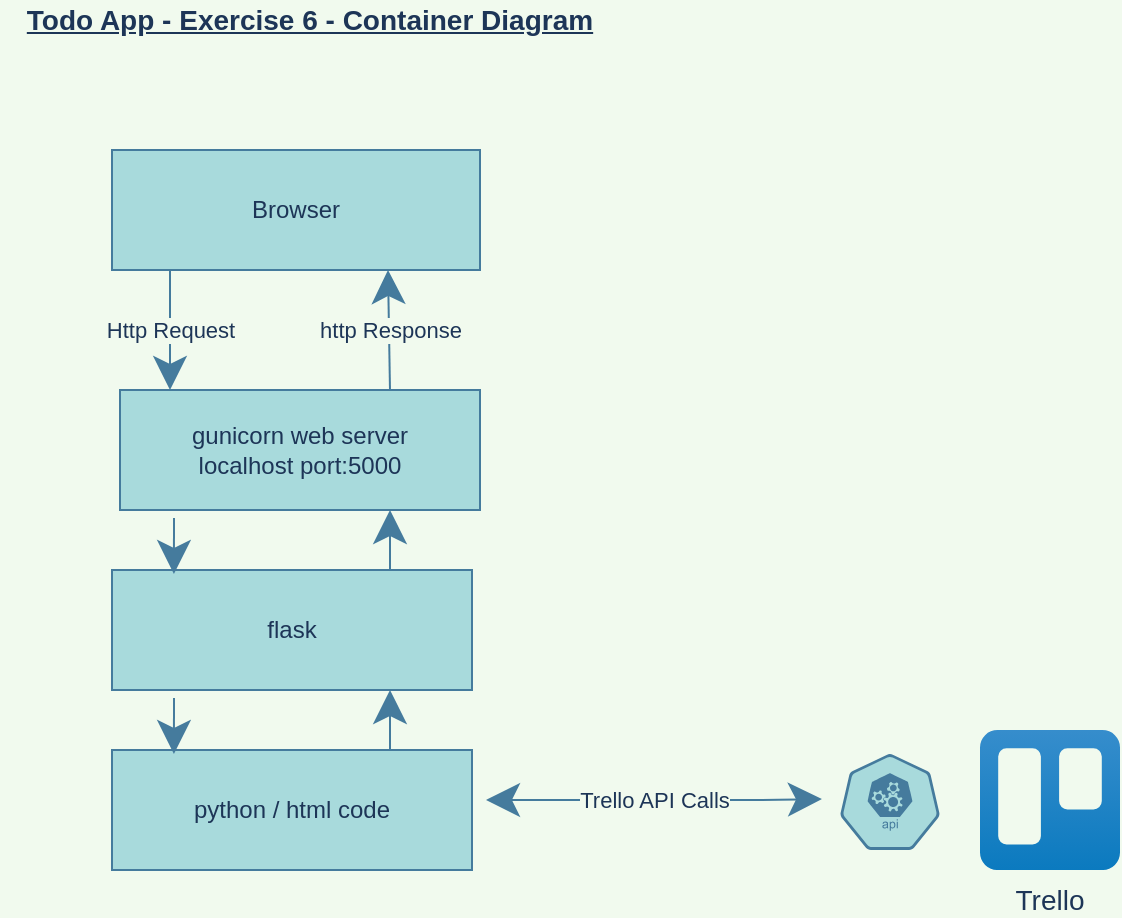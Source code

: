 <mxfile>
    <diagram id="s2r4YdAFziCSmml5yNe7" name="Container">
        <mxGraphModel dx="1249" dy="790" grid="1" gridSize="10" guides="1" tooltips="1" connect="1" arrows="1" fold="1" page="1" pageScale="1" pageWidth="827" pageHeight="1169" background="#F1FAEE" math="0" shadow="0">
            <root>
                <mxCell id="0"/>
                <mxCell id="1" parent="0"/>
                <mxCell id="15" value="Todo App - Exercise 6 - Container Diagram" style="text;html=1;strokeColor=none;fillColor=none;align=center;verticalAlign=middle;whiteSpace=wrap;rounded=0;hachureGap=4;pointerEvents=0;fontSize=14;fontStyle=5;fontColor=#1D3557;" parent="1" vertex="1">
                    <mxGeometry x="40" y="60" width="310" height="20" as="geometry"/>
                </mxCell>
                <mxCell id="16" value="Browser" style="rounded=0;whiteSpace=wrap;html=1;hachureGap=4;pointerEvents=0;fillColor=#A8DADC;strokeColor=#457B9D;fontColor=#1D3557;" parent="1" vertex="1">
                    <mxGeometry x="96" y="135" width="184" height="60" as="geometry"/>
                </mxCell>
                <mxCell id="17" value="Http Request" style="endArrow=none;startArrow=classic;html=1;startSize=14;endSize=14;sourcePerimeterSpacing=8;targetPerimeterSpacing=8;startFill=1;endFill=0;labelBackgroundColor=#F1FAEE;strokeColor=#457B9D;fontColor=#1D3557;" parent="1" edge="1">
                    <mxGeometry width="50" height="50" relative="1" as="geometry">
                        <mxPoint x="125" y="255" as="sourcePoint"/>
                        <mxPoint x="125" y="195" as="targetPoint"/>
                    </mxGeometry>
                </mxCell>
                <mxCell id="18" value="http Response" style="endArrow=classic;startArrow=none;html=1;startSize=14;endSize=14;sourcePerimeterSpacing=8;targetPerimeterSpacing=8;entryX=0.75;entryY=1;entryDx=0;entryDy=0;startFill=0;exitX=0.75;exitY=0;exitDx=0;exitDy=0;labelBackgroundColor=#F1FAEE;strokeColor=#457B9D;fontColor=#1D3557;" parent="1" source="19" target="16" edge="1">
                    <mxGeometry width="50" height="50" relative="1" as="geometry">
                        <mxPoint x="227" y="255" as="sourcePoint"/>
                        <mxPoint x="250" y="245" as="targetPoint"/>
                    </mxGeometry>
                </mxCell>
                <mxCell id="19" value="gunicorn web server&lt;br&gt;localhost port:5000" style="rounded=0;whiteSpace=wrap;html=1;hachureGap=4;pointerEvents=0;fillColor=#A8DADC;strokeColor=#457B9D;fontColor=#1D3557;" parent="1" vertex="1">
                    <mxGeometry x="100" y="255" width="180" height="60" as="geometry"/>
                </mxCell>
                <mxCell id="20" value="flask" style="rounded=0;whiteSpace=wrap;html=1;hachureGap=4;pointerEvents=0;fillColor=#A8DADC;strokeColor=#457B9D;fontColor=#1D3557;" parent="1" vertex="1">
                    <mxGeometry x="96" y="345" width="180" height="60" as="geometry"/>
                </mxCell>
                <mxCell id="21" value="" style="endArrow=classic;html=1;startSize=14;endSize=14;sourcePerimeterSpacing=8;targetPerimeterSpacing=8;entryX=0.172;entryY=0.1;entryDx=0;entryDy=0;entryPerimeter=0;labelBackgroundColor=#F1FAEE;strokeColor=#457B9D;fontColor=#1D3557;" parent="1" edge="1">
                    <mxGeometry width="50" height="50" relative="1" as="geometry">
                        <mxPoint x="127" y="319" as="sourcePoint"/>
                        <mxPoint x="126.96" y="347" as="targetPoint"/>
                    </mxGeometry>
                </mxCell>
                <mxCell id="22" value="" style="endArrow=classic;html=1;startSize=14;endSize=14;sourcePerimeterSpacing=8;targetPerimeterSpacing=8;entryX=0.75;entryY=1;entryDx=0;entryDy=0;labelBackgroundColor=#F1FAEE;strokeColor=#457B9D;fontColor=#1D3557;" parent="1" target="19" edge="1">
                    <mxGeometry width="50" height="50" relative="1" as="geometry">
                        <mxPoint x="235" y="345" as="sourcePoint"/>
                        <mxPoint x="340" y="295" as="targetPoint"/>
                    </mxGeometry>
                </mxCell>
                <mxCell id="23" value="python / html code" style="rounded=0;whiteSpace=wrap;html=1;hachureGap=4;pointerEvents=0;fillColor=#A8DADC;strokeColor=#457B9D;fontColor=#1D3557;" parent="1" vertex="1">
                    <mxGeometry x="96" y="435" width="180" height="60" as="geometry"/>
                </mxCell>
                <mxCell id="24" value="" style="endArrow=classic;html=1;startSize=14;endSize=14;sourcePerimeterSpacing=8;targetPerimeterSpacing=8;entryX=0.172;entryY=0.1;entryDx=0;entryDy=0;entryPerimeter=0;labelBackgroundColor=#F1FAEE;strokeColor=#457B9D;fontColor=#1D3557;" parent="1" edge="1">
                    <mxGeometry width="50" height="50" relative="1" as="geometry">
                        <mxPoint x="127" y="409" as="sourcePoint"/>
                        <mxPoint x="126.96" y="437" as="targetPoint"/>
                    </mxGeometry>
                </mxCell>
                <mxCell id="25" value="" style="endArrow=classic;html=1;startSize=14;endSize=14;sourcePerimeterSpacing=8;targetPerimeterSpacing=8;entryX=0.75;entryY=1;entryDx=0;entryDy=0;labelBackgroundColor=#F1FAEE;strokeColor=#457B9D;fontColor=#1D3557;" parent="1" edge="1">
                    <mxGeometry width="50" height="50" relative="1" as="geometry">
                        <mxPoint x="235" y="435" as="sourcePoint"/>
                        <mxPoint x="235" y="405" as="targetPoint"/>
                    </mxGeometry>
                </mxCell>
                <mxCell id="26" value="" style="sketch=0;html=1;dashed=0;whitespace=wrap;fillColor=#A8DADC;strokeColor=#457B9D;points=[[0.005,0.63,0],[0.1,0.2,0],[0.9,0.2,0],[0.5,0,0],[0.995,0.63,0],[0.72,0.99,0],[0.5,1,0],[0.28,0.99,0]];shape=mxgraph.kubernetes.icon;prIcon=api;hachureGap=4;pointerEvents=0;fontSize=14;fontColor=#1D3557;" parent="1" vertex="1">
                    <mxGeometry x="460" y="437" width="50" height="48" as="geometry"/>
                </mxCell>
                <mxCell id="27" value="Trello" style="image;image=img/lib/atlassian/Trello_Logo.svg;hachureGap=4;pointerEvents=0;fontSize=14;labelBackgroundColor=#F1FAEE;fillColor=#A8DADC;strokeColor=#457B9D;fontColor=#1D3557;" parent="1" vertex="1">
                    <mxGeometry x="530" y="425" width="70" height="70" as="geometry"/>
                </mxCell>
                <mxCell id="28" value="Trello API Calls" style="endArrow=classic;startArrow=classic;html=1;startSize=14;endSize=14;sourcePerimeterSpacing=8;targetPerimeterSpacing=8;exitX=1;exitY=0.5;exitDx=0;exitDy=0;entryX=0.16;entryY=0.55;entryDx=0;entryDy=0;entryPerimeter=0;labelBackgroundColor=#F1FAEE;strokeColor=#457B9D;fontColor=#1D3557;" parent="1" edge="1">
                    <mxGeometry width="50" height="50" relative="1" as="geometry">
                        <mxPoint x="283" y="460" as="sourcePoint"/>
                        <mxPoint x="450.96" y="459.5" as="targetPoint"/>
                        <Array as="points">
                            <mxPoint x="420" y="460"/>
                        </Array>
                    </mxGeometry>
                </mxCell>
            </root>
        </mxGraphModel>
    </diagram>
</mxfile>